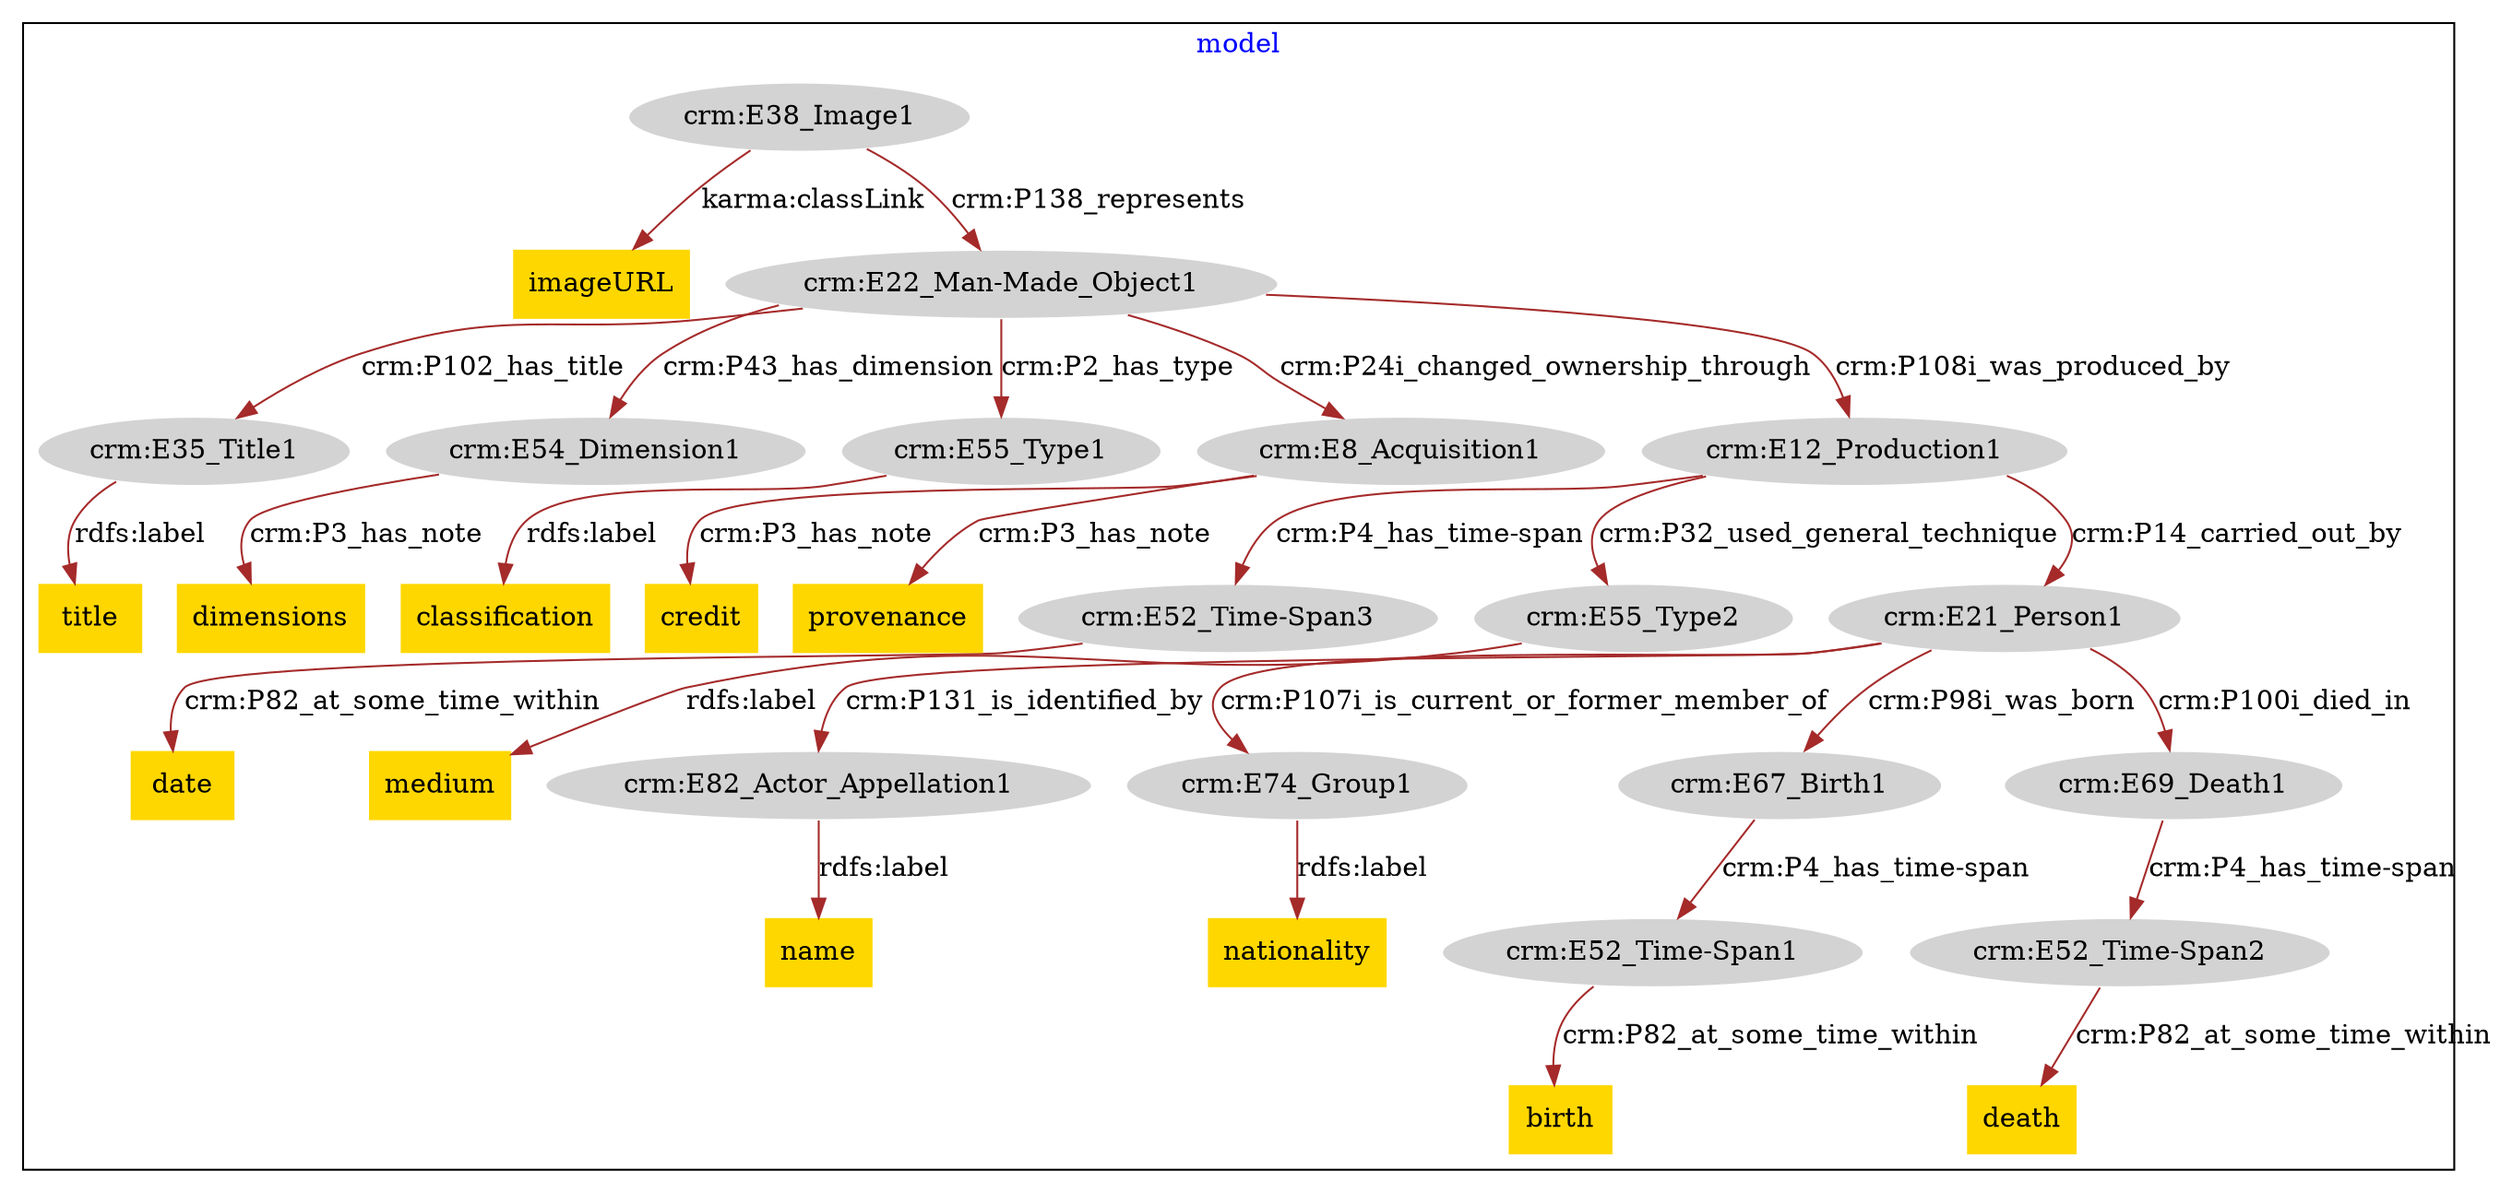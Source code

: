 digraph n0 {
fontcolor="blue"
remincross="true"
subgraph cluster {
label="model"
"crm:E38_Image1"[style="filled",color="white",fillcolor="lightgray",label="crm:E38_Image1"];
"imageURL"[shape="plaintext",style="filled",fillcolor="gold",label="imageURL"];
"crm:E35_Title1"[style="filled",color="white",fillcolor="lightgray",label="crm:E35_Title1"];
"title"[shape="plaintext",style="filled",fillcolor="gold",label="title"];
"crm:E52_Time-Span3"[style="filled",color="white",fillcolor="lightgray",label="crm:E52_Time-Span3"];
"date"[shape="plaintext",style="filled",fillcolor="gold",label="date"];
"crm:E55_Type2"[style="filled",color="white",fillcolor="lightgray",label="crm:E55_Type2"];
"medium"[shape="plaintext",style="filled",fillcolor="gold",label="medium"];
"crm:E54_Dimension1"[style="filled",color="white",fillcolor="lightgray",label="crm:E54_Dimension1"];
"dimensions"[shape="plaintext",style="filled",fillcolor="gold",label="dimensions"];
"crm:E55_Type1"[style="filled",color="white",fillcolor="lightgray",label="crm:E55_Type1"];
"classification"[shape="plaintext",style="filled",fillcolor="gold",label="classification"];
"crm:E8_Acquisition1"[style="filled",color="white",fillcolor="lightgray",label="crm:E8_Acquisition1"];
"credit"[shape="plaintext",style="filled",fillcolor="gold",label="credit"];
"provenance"[shape="plaintext",style="filled",fillcolor="gold",label="provenance"];
"crm:E82_Actor_Appellation1"[style="filled",color="white",fillcolor="lightgray",label="crm:E82_Actor_Appellation1"];
"name"[shape="plaintext",style="filled",fillcolor="gold",label="name"];
"crm:E74_Group1"[style="filled",color="white",fillcolor="lightgray",label="crm:E74_Group1"];
"nationality"[shape="plaintext",style="filled",fillcolor="gold",label="nationality"];
"crm:E52_Time-Span1"[style="filled",color="white",fillcolor="lightgray",label="crm:E52_Time-Span1"];
"birth"[shape="plaintext",style="filled",fillcolor="gold",label="birth"];
"crm:E52_Time-Span2"[style="filled",color="white",fillcolor="lightgray",label="crm:E52_Time-Span2"];
"death"[shape="plaintext",style="filled",fillcolor="gold",label="death"];
"crm:E22_Man-Made_Object1"[style="filled",color="white",fillcolor="lightgray",label="crm:E22_Man-Made_Object1"];
"crm:E12_Production1"[style="filled",color="white",fillcolor="lightgray",label="crm:E12_Production1"];
"crm:E21_Person1"[style="filled",color="white",fillcolor="lightgray",label="crm:E21_Person1"];
"crm:E67_Birth1"[style="filled",color="white",fillcolor="lightgray",label="crm:E67_Birth1"];
"crm:E69_Death1"[style="filled",color="white",fillcolor="lightgray",label="crm:E69_Death1"];
}
"crm:E38_Image1" -> "imageURL"[color="brown",fontcolor="black",label="karma:classLink"];
"crm:E35_Title1" -> "title"[color="brown",fontcolor="black",label="rdfs:label"];
"crm:E52_Time-Span3" -> "date"[color="brown",fontcolor="black",label="crm:P82_at_some_time_within"];
"crm:E55_Type2" -> "medium"[color="brown",fontcolor="black",label="rdfs:label"];
"crm:E54_Dimension1" -> "dimensions"[color="brown",fontcolor="black",label="crm:P3_has_note"];
"crm:E55_Type1" -> "classification"[color="brown",fontcolor="black",label="rdfs:label"];
"crm:E8_Acquisition1" -> "credit"[color="brown",fontcolor="black",label="crm:P3_has_note"];
"crm:E8_Acquisition1" -> "provenance"[color="brown",fontcolor="black",label="crm:P3_has_note"];
"crm:E82_Actor_Appellation1" -> "name"[color="brown",fontcolor="black",label="rdfs:label"];
"crm:E74_Group1" -> "nationality"[color="brown",fontcolor="black",label="rdfs:label"];
"crm:E52_Time-Span1" -> "birth"[color="brown",fontcolor="black",label="crm:P82_at_some_time_within"];
"crm:E52_Time-Span2" -> "death"[color="brown",fontcolor="black",label="crm:P82_at_some_time_within"];
"crm:E38_Image1" -> "crm:E22_Man-Made_Object1"[color="brown",fontcolor="black",label="crm:P138_represents"];
"crm:E22_Man-Made_Object1" -> "crm:E12_Production1"[color="brown",fontcolor="black",label="crm:P108i_was_produced_by"];
"crm:E22_Man-Made_Object1" -> "crm:E55_Type1"[color="brown",fontcolor="black",label="crm:P2_has_type"];
"crm:E22_Man-Made_Object1" -> "crm:E8_Acquisition1"[color="brown",fontcolor="black",label="crm:P24i_changed_ownership_through"];
"crm:E22_Man-Made_Object1" -> "crm:E54_Dimension1"[color="brown",fontcolor="black",label="crm:P43_has_dimension"];
"crm:E22_Man-Made_Object1" -> "crm:E35_Title1"[color="brown",fontcolor="black",label="crm:P102_has_title"];
"crm:E12_Production1" -> "crm:E21_Person1"[color="brown",fontcolor="black",label="crm:P14_carried_out_by"];
"crm:E12_Production1" -> "crm:E55_Type2"[color="brown",fontcolor="black",label="crm:P32_used_general_technique"];
"crm:E12_Production1" -> "crm:E52_Time-Span3"[color="brown",fontcolor="black",label="crm:P4_has_time-span"];
"crm:E21_Person1" -> "crm:E82_Actor_Appellation1"[color="brown",fontcolor="black",label="crm:P131_is_identified_by"];
"crm:E21_Person1" -> "crm:E67_Birth1"[color="brown",fontcolor="black",label="crm:P98i_was_born"];
"crm:E21_Person1" -> "crm:E69_Death1"[color="brown",fontcolor="black",label="crm:P100i_died_in"];
"crm:E21_Person1" -> "crm:E74_Group1"[color="brown",fontcolor="black",label="crm:P107i_is_current_or_former_member_of"];
"crm:E67_Birth1" -> "crm:E52_Time-Span1"[color="brown",fontcolor="black",label="crm:P4_has_time-span"];
"crm:E69_Death1" -> "crm:E52_Time-Span2"[color="brown",fontcolor="black",label="crm:P4_has_time-span"];
}
